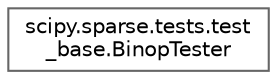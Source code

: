 digraph "Graphical Class Hierarchy"
{
 // LATEX_PDF_SIZE
  bgcolor="transparent";
  edge [fontname=Helvetica,fontsize=10,labelfontname=Helvetica,labelfontsize=10];
  node [fontname=Helvetica,fontsize=10,shape=box,height=0.2,width=0.4];
  rankdir="LR";
  Node0 [id="Node000000",label="scipy.sparse.tests.test\l_base.BinopTester",height=0.2,width=0.4,color="grey40", fillcolor="white", style="filled",URL="$d3/de8/classscipy_1_1sparse_1_1tests_1_1test__base_1_1BinopTester.html",tooltip=" "];
}
